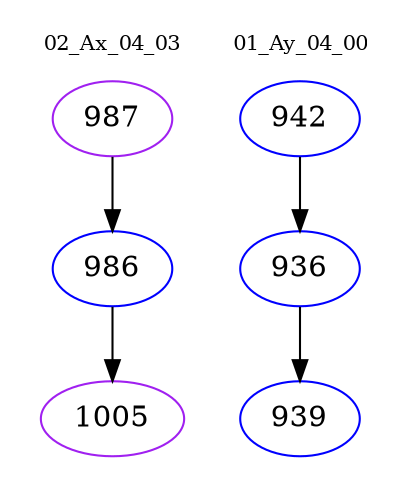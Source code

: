 digraph{
subgraph cluster_0 {
color = white
label = "02_Ax_04_03";
fontsize=10;
T0_987 [label="987", color="purple"]
T0_987 -> T0_986 [color="black"]
T0_986 [label="986", color="blue"]
T0_986 -> T0_1005 [color="black"]
T0_1005 [label="1005", color="purple"]
}
subgraph cluster_1 {
color = white
label = "01_Ay_04_00";
fontsize=10;
T1_942 [label="942", color="blue"]
T1_942 -> T1_936 [color="black"]
T1_936 [label="936", color="blue"]
T1_936 -> T1_939 [color="black"]
T1_939 [label="939", color="blue"]
}
}
